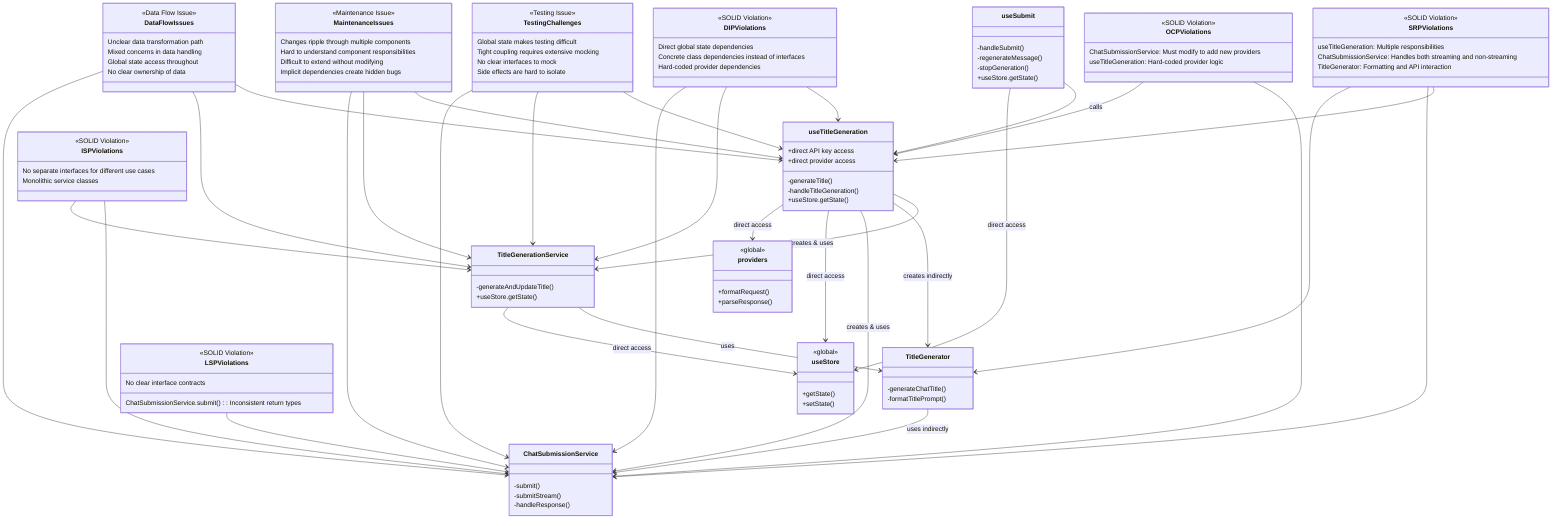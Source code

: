 classDiagram
    %% Core Components
    class useTitleGeneration {
        -generateTitle()
        -handleTitleGeneration()
        +useStore.getState()
        +direct API key access
        +direct provider access
    }
    
    class TitleGenerationService {
        -generateAndUpdateTitle()
        +useStore.getState()
    }
    
    class TitleGenerator {
        -generateChatTitle()
        -formatTitlePrompt()
    }
    
    class ChatSubmissionService {
        -submit()
        -submitStream()
        -handleResponse()
    }
    
    class useSubmit {
        -handleSubmit()
        -regenerateMessage()
        -stopGeneration()
        +useStore.getState()
    }
    
    %% Global State
    class useStore {
        <<global>>
        +getState()
        +setState()
    }
    
    %% External Dependencies
    class providers {
        <<global>>
        +formatRequest()
        +parseResponse()
    }
    
    %% Relationships with SOLID violations
    useTitleGeneration --> TitleGenerationService : creates & uses
    useTitleGeneration --> TitleGenerator : creates indirectly
    useTitleGeneration --> ChatSubmissionService : creates & uses
    useTitleGeneration --> useStore : direct access
    useTitleGeneration --> providers : direct access
    
    TitleGenerationService --> TitleGenerator : uses
    TitleGenerationService --> useStore : direct access
    
    TitleGenerator --> ChatSubmissionService : uses indirectly
    
    useSubmit --> useTitleGeneration : calls
    useSubmit --> useStore : direct access
    
    %% SOLID Violations
    class SRPViolations {
        <<SOLID Violation>>
        useTitleGeneration: Multiple responsibilities
        ChatSubmissionService: Handles both streaming and non-streaming
        TitleGenerator: Formatting and API interaction
    }
    
    class OCPViolations {
        <<SOLID Violation>>
        ChatSubmissionService: Must modify to add new providers
        useTitleGeneration: Hard-coded provider logic
    }
    
    class LSPViolations {
        <<SOLID Violation>>
        ChatSubmissionService.submit(): Inconsistent return types
        No clear interface contracts
    }
    
    class ISPViolations {
        <<SOLID Violation>>
        No separate interfaces for different use cases
        Monolithic service classes
    }
    
    class DIPViolations {
        <<SOLID Violation>>
        Direct global state dependencies
        Concrete class dependencies instead of interfaces
        Hard-coded provider dependencies
    }
    
    %% Connect violations to components
    SRPViolations --> useTitleGeneration
    SRPViolations --> ChatSubmissionService
    SRPViolations --> TitleGenerator
    
    OCPViolations --> ChatSubmissionService
    OCPViolations --> useTitleGeneration
    
    LSPViolations --> ChatSubmissionService
    
    ISPViolations --> ChatSubmissionService
    ISPViolations --> TitleGenerationService
    
    DIPViolations --> useTitleGeneration
    DIPViolations --> TitleGenerationService
    DIPViolations --> ChatSubmissionService
    
    %% Testing Challenges
    class TestingChallenges {
        <<Testing Issue>>
        Global state makes testing difficult
        Tight coupling requires extensive mocking
        No clear interfaces to mock
        Side effects are hard to isolate
    }
    
    TestingChallenges --> useTitleGeneration
    TestingChallenges --> TitleGenerationService
    TestingChallenges --> ChatSubmissionService
    
    %% Maintenance Issues
    class MaintenanceIssues {
        <<Maintenance Issue>>
        Changes ripple through multiple components
        Hard to understand component responsibilities
        Difficult to extend without modifying
        Implicit dependencies create hidden bugs
    }
    
    MaintenanceIssues --> useTitleGeneration
    MaintenanceIssues --> TitleGenerationService
    MaintenanceIssues --> ChatSubmissionService
    
    %% Data Flow Issues
    class DataFlowIssues {
        <<Data Flow Issue>>
        Unclear data transformation path
        Mixed concerns in data handling
        Global state access throughout
        No clear ownership of data
    }
    
    DataFlowIssues --> useTitleGeneration
    DataFlowIssues --> TitleGenerationService
    DataFlowIssues --> ChatSubmissionService